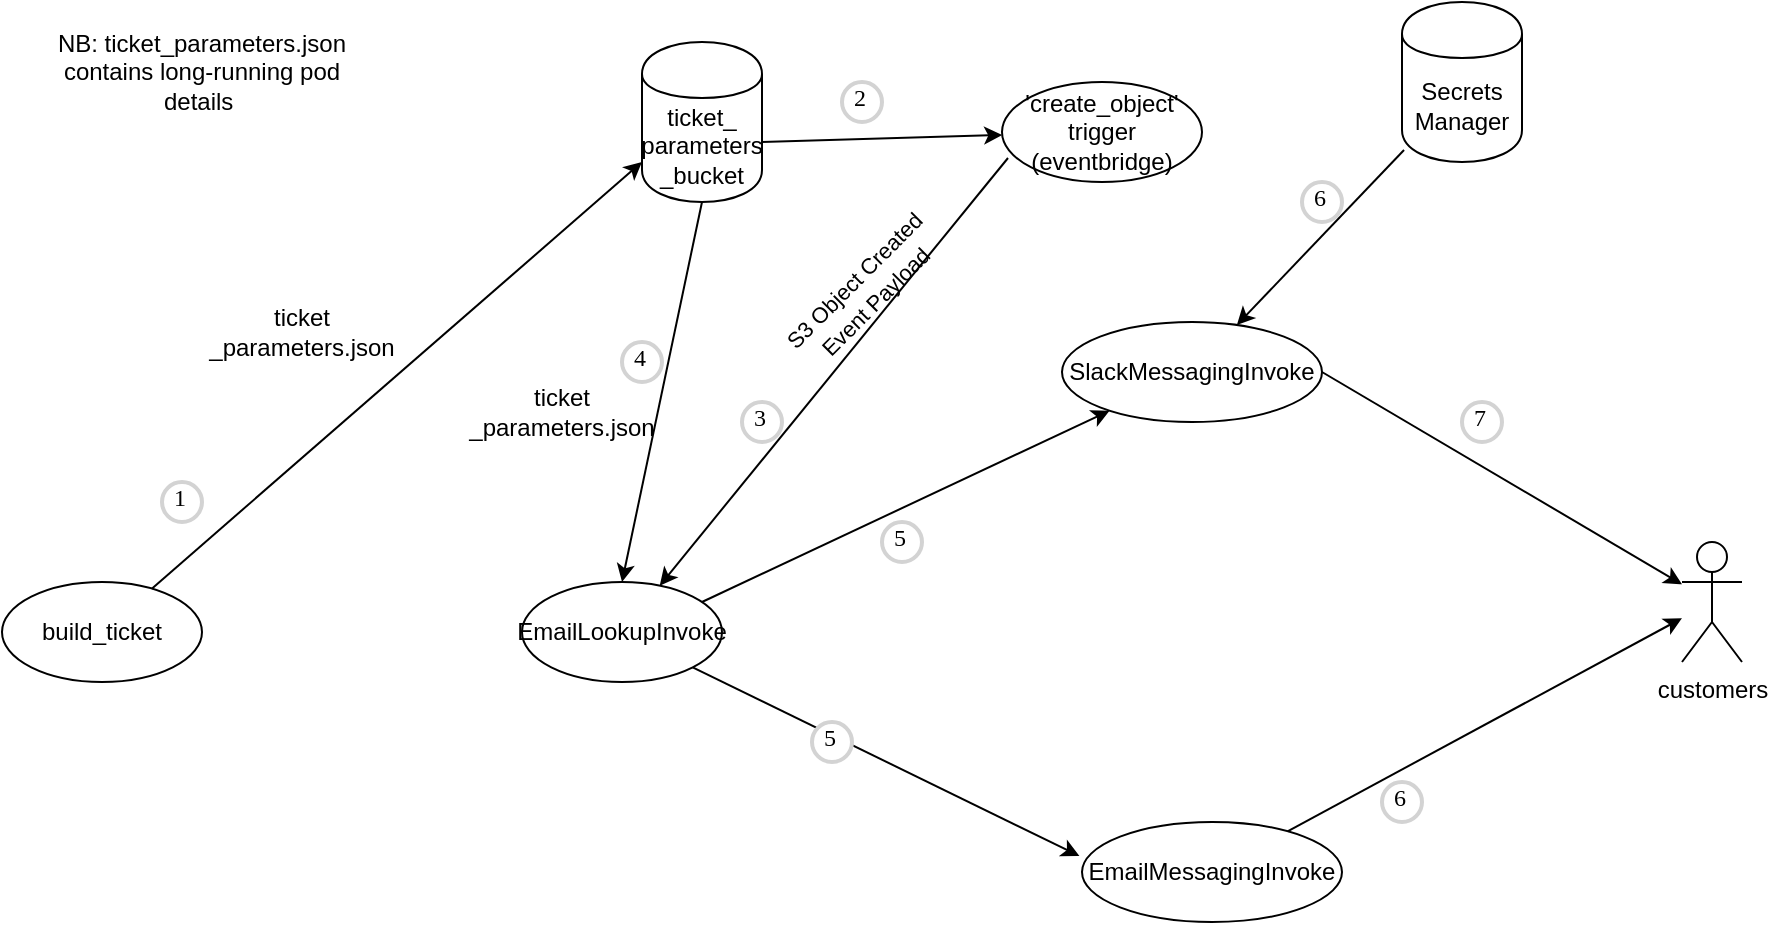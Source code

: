 <mxfile version="24.8.6">
  <diagram name="Page-1" id="7uQp8MufyrtNr7IwYD0L">
    <mxGraphModel dx="1434" dy="819" grid="1" gridSize="10" guides="1" tooltips="1" connect="1" arrows="1" fold="1" page="1" pageScale="1" pageWidth="850" pageHeight="1100" math="0" shadow="0">
      <root>
        <mxCell id="0" />
        <mxCell id="1" parent="0" />
        <mxCell id="grfcuQIvbZBvToJfju9Y-3" value="build_ticket" style="shape=ellipse;html=1;dashed=0;whiteSpace=wrap;perimeter=ellipsePerimeter;" vertex="1" parent="1">
          <mxGeometry x="10" y="310" width="100" height="50" as="geometry" />
        </mxCell>
        <mxCell id="grfcuQIvbZBvToJfju9Y-4" value="&#39;create_object&#39;&lt;div&gt;trigger&lt;/div&gt;&lt;div&gt;(eventbridge)&lt;/div&gt;" style="shape=ellipse;html=1;dashed=0;whiteSpace=wrap;perimeter=ellipsePerimeter;" vertex="1" parent="1">
          <mxGeometry x="510" y="60" width="100" height="50" as="geometry" />
        </mxCell>
        <mxCell id="grfcuQIvbZBvToJfju9Y-5" value="EmailLookupInvoke" style="shape=ellipse;html=1;dashed=0;whiteSpace=wrap;perimeter=ellipsePerimeter;" vertex="1" parent="1">
          <mxGeometry x="270" y="310" width="100" height="50" as="geometry" />
        </mxCell>
        <mxCell id="grfcuQIvbZBvToJfju9Y-6" value="EmailMessagingInvoke" style="shape=ellipse;html=1;dashed=0;whiteSpace=wrap;perimeter=ellipsePerimeter;" vertex="1" parent="1">
          <mxGeometry x="550" y="430" width="130" height="50" as="geometry" />
        </mxCell>
        <mxCell id="grfcuQIvbZBvToJfju9Y-7" value="SlackMessagingInvoke" style="shape=ellipse;html=1;dashed=0;whiteSpace=wrap;perimeter=ellipsePerimeter;" vertex="1" parent="1">
          <mxGeometry x="540" y="180" width="130" height="50" as="geometry" />
        </mxCell>
        <mxCell id="grfcuQIvbZBvToJfju9Y-8" value="ticket_&lt;div&gt;parameters&lt;div&gt;_bucket&lt;/div&gt;&lt;/div&gt;" style="shape=cylinder;whiteSpace=wrap;html=1;boundedLbl=1;backgroundOutline=1;" vertex="1" parent="1">
          <mxGeometry x="330" y="40" width="60" height="80" as="geometry" />
        </mxCell>
        <mxCell id="grfcuQIvbZBvToJfju9Y-9" value="" style="endArrow=classic;html=1;rounded=0;" edge="1" parent="1" source="grfcuQIvbZBvToJfju9Y-3">
          <mxGeometry width="50" height="50" relative="1" as="geometry">
            <mxPoint x="110" y="220" as="sourcePoint" />
            <mxPoint x="330" y="100" as="targetPoint" />
          </mxGeometry>
        </mxCell>
        <mxCell id="grfcuQIvbZBvToJfju9Y-10" value="" style="endArrow=classic;html=1;rounded=0;" edge="1" parent="1" target="grfcuQIvbZBvToJfju9Y-4">
          <mxGeometry width="50" height="50" relative="1" as="geometry">
            <mxPoint x="390" y="90" as="sourcePoint" />
            <mxPoint x="440" y="40" as="targetPoint" />
          </mxGeometry>
        </mxCell>
        <mxCell id="grfcuQIvbZBvToJfju9Y-11" value="customers" style="shape=umlActor;verticalLabelPosition=bottom;verticalAlign=top;html=1;outlineConnect=0;" vertex="1" parent="1">
          <mxGeometry x="850" y="290" width="30" height="60" as="geometry" />
        </mxCell>
        <mxCell id="grfcuQIvbZBvToJfju9Y-12" value="" style="endArrow=classic;html=1;rounded=0;exitX=0.03;exitY=0.76;exitDx=0;exitDy=0;exitPerimeter=0;" edge="1" parent="1" source="grfcuQIvbZBvToJfju9Y-4" target="grfcuQIvbZBvToJfju9Y-5">
          <mxGeometry width="50" height="50" relative="1" as="geometry">
            <mxPoint x="580" y="130" as="sourcePoint" />
            <mxPoint x="320" y="250" as="targetPoint" />
          </mxGeometry>
        </mxCell>
        <mxCell id="grfcuQIvbZBvToJfju9Y-13" value="" style="endArrow=classic;html=1;rounded=0;" edge="1" parent="1" target="grfcuQIvbZBvToJfju9Y-7">
          <mxGeometry width="50" height="50" relative="1" as="geometry">
            <mxPoint x="360" y="320" as="sourcePoint" />
            <mxPoint x="410" y="270" as="targetPoint" />
          </mxGeometry>
        </mxCell>
        <mxCell id="grfcuQIvbZBvToJfju9Y-14" value="" style="endArrow=classic;html=1;rounded=0;entryX=-0.01;entryY=0.34;entryDx=0;entryDy=0;entryPerimeter=0;exitX=1;exitY=1;exitDx=0;exitDy=0;" edge="1" parent="1" source="grfcuQIvbZBvToJfju9Y-5" target="grfcuQIvbZBvToJfju9Y-6">
          <mxGeometry width="50" height="50" relative="1" as="geometry">
            <mxPoint x="370" y="360" as="sourcePoint" />
            <mxPoint x="420" y="310" as="targetPoint" />
          </mxGeometry>
        </mxCell>
        <mxCell id="grfcuQIvbZBvToJfju9Y-15" value="" style="endArrow=classic;html=1;rounded=0;exitX=1;exitY=0.5;exitDx=0;exitDy=0;" edge="1" parent="1" source="grfcuQIvbZBvToJfju9Y-7" target="grfcuQIvbZBvToJfju9Y-11">
          <mxGeometry width="50" height="50" relative="1" as="geometry">
            <mxPoint x="640" y="200" as="sourcePoint" />
            <mxPoint x="690" y="150" as="targetPoint" />
          </mxGeometry>
        </mxCell>
        <mxCell id="grfcuQIvbZBvToJfju9Y-16" value="" style="endArrow=classic;html=1;rounded=0;" edge="1" parent="1" source="grfcuQIvbZBvToJfju9Y-6" target="grfcuQIvbZBvToJfju9Y-11">
          <mxGeometry width="50" height="50" relative="1" as="geometry">
            <mxPoint x="650" y="450" as="sourcePoint" />
            <mxPoint x="700" y="400" as="targetPoint" />
          </mxGeometry>
        </mxCell>
        <mxCell id="grfcuQIvbZBvToJfju9Y-18" value="" style="endArrow=classic;html=1;rounded=0;entryX=0.5;entryY=0;entryDx=0;entryDy=0;exitX=0.5;exitY=1;exitDx=0;exitDy=0;" edge="1" parent="1" source="grfcuQIvbZBvToJfju9Y-8" target="grfcuQIvbZBvToJfju9Y-5">
          <mxGeometry width="50" height="50" relative="1" as="geometry">
            <mxPoint x="370" y="120" as="sourcePoint" />
            <mxPoint x="420" y="70" as="targetPoint" />
          </mxGeometry>
        </mxCell>
        <mxCell id="grfcuQIvbZBvToJfju9Y-19" value="1" style="ellipse;whiteSpace=wrap;html=1;aspect=fixed;strokeWidth=2;fontFamily=Tahoma;spacingBottom=4;spacingRight=2;strokeColor=#d3d3d3;" vertex="1" parent="1">
          <mxGeometry x="90" y="260" width="20" height="20" as="geometry" />
        </mxCell>
        <mxCell id="grfcuQIvbZBvToJfju9Y-20" value="2" style="ellipse;whiteSpace=wrap;html=1;aspect=fixed;strokeWidth=2;fontFamily=Tahoma;spacingBottom=4;spacingRight=2;strokeColor=#d3d3d3;" vertex="1" parent="1">
          <mxGeometry x="430" y="60" width="20" height="20" as="geometry" />
        </mxCell>
        <mxCell id="grfcuQIvbZBvToJfju9Y-21" value="3" style="ellipse;whiteSpace=wrap;html=1;aspect=fixed;strokeWidth=2;fontFamily=Tahoma;spacingBottom=4;spacingRight=2;strokeColor=#d3d3d3;" vertex="1" parent="1">
          <mxGeometry x="380" y="220" width="20" height="20" as="geometry" />
        </mxCell>
        <mxCell id="grfcuQIvbZBvToJfju9Y-22" value="4" style="ellipse;whiteSpace=wrap;html=1;aspect=fixed;strokeWidth=2;fontFamily=Tahoma;spacingBottom=4;spacingRight=2;strokeColor=#d3d3d3;" vertex="1" parent="1">
          <mxGeometry x="320" y="190" width="20" height="20" as="geometry" />
        </mxCell>
        <mxCell id="grfcuQIvbZBvToJfju9Y-23" value="5" style="ellipse;whiteSpace=wrap;html=1;aspect=fixed;strokeWidth=2;fontFamily=Tahoma;spacingBottom=4;spacingRight=2;strokeColor=#d3d3d3;" vertex="1" parent="1">
          <mxGeometry x="415" y="380" width="20" height="20" as="geometry" />
        </mxCell>
        <mxCell id="grfcuQIvbZBvToJfju9Y-26" value="5" style="ellipse;whiteSpace=wrap;html=1;aspect=fixed;strokeWidth=2;fontFamily=Tahoma;spacingBottom=4;spacingRight=2;strokeColor=#d3d3d3;" vertex="1" parent="1">
          <mxGeometry x="450" y="280" width="20" height="20" as="geometry" />
        </mxCell>
        <mxCell id="grfcuQIvbZBvToJfju9Y-27" value="6" style="ellipse;whiteSpace=wrap;html=1;aspect=fixed;strokeWidth=2;fontFamily=Tahoma;spacingBottom=4;spacingRight=2;strokeColor=#d3d3d3;" vertex="1" parent="1">
          <mxGeometry x="660" y="110" width="20" height="20" as="geometry" />
        </mxCell>
        <mxCell id="grfcuQIvbZBvToJfju9Y-28" value="6" style="ellipse;whiteSpace=wrap;html=1;aspect=fixed;strokeWidth=2;fontFamily=Tahoma;spacingBottom=4;spacingRight=2;strokeColor=#d3d3d3;" vertex="1" parent="1">
          <mxGeometry x="700" y="410" width="20" height="20" as="geometry" />
        </mxCell>
        <mxCell id="grfcuQIvbZBvToJfju9Y-29" value="ticket&lt;br&gt;_parameters.json" style="text;html=1;align=center;verticalAlign=middle;whiteSpace=wrap;rounded=0;" vertex="1" parent="1">
          <mxGeometry x="130" y="170" width="60" height="30" as="geometry" />
        </mxCell>
        <mxCell id="grfcuQIvbZBvToJfju9Y-30" value="ticket&lt;br&gt;_parameters.json" style="text;html=1;align=center;verticalAlign=middle;whiteSpace=wrap;rounded=0;" vertex="1" parent="1">
          <mxGeometry x="260" y="210" width="60" height="30" as="geometry" />
        </mxCell>
        <mxCell id="grfcuQIvbZBvToJfju9Y-31" value="Secrets&lt;div&gt;Manager&lt;/div&gt;" style="shape=cylinder;whiteSpace=wrap;html=1;boundedLbl=1;backgroundOutline=1;" vertex="1" parent="1">
          <mxGeometry x="710" y="20" width="60" height="80" as="geometry" />
        </mxCell>
        <mxCell id="grfcuQIvbZBvToJfju9Y-32" value="" style="endArrow=classic;html=1;rounded=0;exitX=0.017;exitY=0.925;exitDx=0;exitDy=0;exitPerimeter=0;" edge="1" parent="1" source="grfcuQIvbZBvToJfju9Y-31" target="grfcuQIvbZBvToJfju9Y-7">
          <mxGeometry width="50" height="50" relative="1" as="geometry">
            <mxPoint x="745" y="130" as="sourcePoint" />
            <mxPoint x="795" y="80" as="targetPoint" />
          </mxGeometry>
        </mxCell>
        <mxCell id="grfcuQIvbZBvToJfju9Y-35" value="7" style="ellipse;whiteSpace=wrap;html=1;aspect=fixed;strokeWidth=2;fontFamily=Tahoma;spacingBottom=4;spacingRight=2;strokeColor=#d3d3d3;" vertex="1" parent="1">
          <mxGeometry x="740" y="220" width="20" height="20" as="geometry" />
        </mxCell>
        <mxCell id="grfcuQIvbZBvToJfju9Y-39" value="NB: ticket_parameters.json contains long-running pod details&amp;nbsp;" style="text;html=1;align=center;verticalAlign=middle;whiteSpace=wrap;rounded=0;" vertex="1" parent="1">
          <mxGeometry x="20" y="30" width="180" height="50" as="geometry" />
        </mxCell>
        <mxCell id="grfcuQIvbZBvToJfju9Y-40" value="&lt;font style=&quot;font-size: 11px;&quot;&gt;S3 Object Created Event Payload&lt;/font&gt;" style="text;html=1;align=center;verticalAlign=middle;whiteSpace=wrap;rounded=0;rotation=-45;" vertex="1" parent="1">
          <mxGeometry x="381.21" y="148.79" width="120" height="30" as="geometry" />
        </mxCell>
      </root>
    </mxGraphModel>
  </diagram>
</mxfile>
